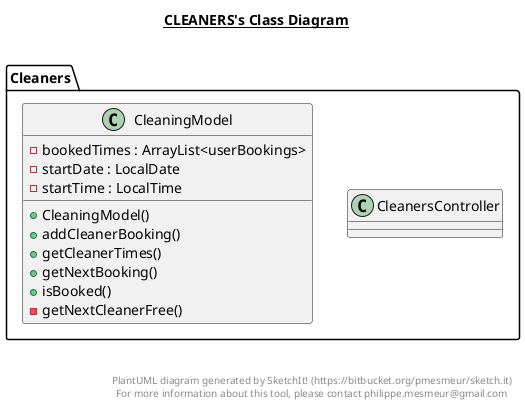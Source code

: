 @startuml

title __CLEANERS's Class Diagram__\n

  namespace Cleaners {
    class Cleaners.CleanersController {
    }
  }
  

  namespace Cleaners {
    class Cleaners.CleaningModel {
        - bookedTimes : ArrayList<userBookings>
        - startDate : LocalDate
        - startTime : LocalTime
        + CleaningModel()
        + addCleanerBooking()
        + getCleanerTimes()
        + getNextBooking()
        + isBooked()
        - getNextCleanerFree()
    }
  }
  



right footer


PlantUML diagram generated by SketchIt! (https://bitbucket.org/pmesmeur/sketch.it)
For more information about this tool, please contact philippe.mesmeur@gmail.com
endfooter

@enduml
